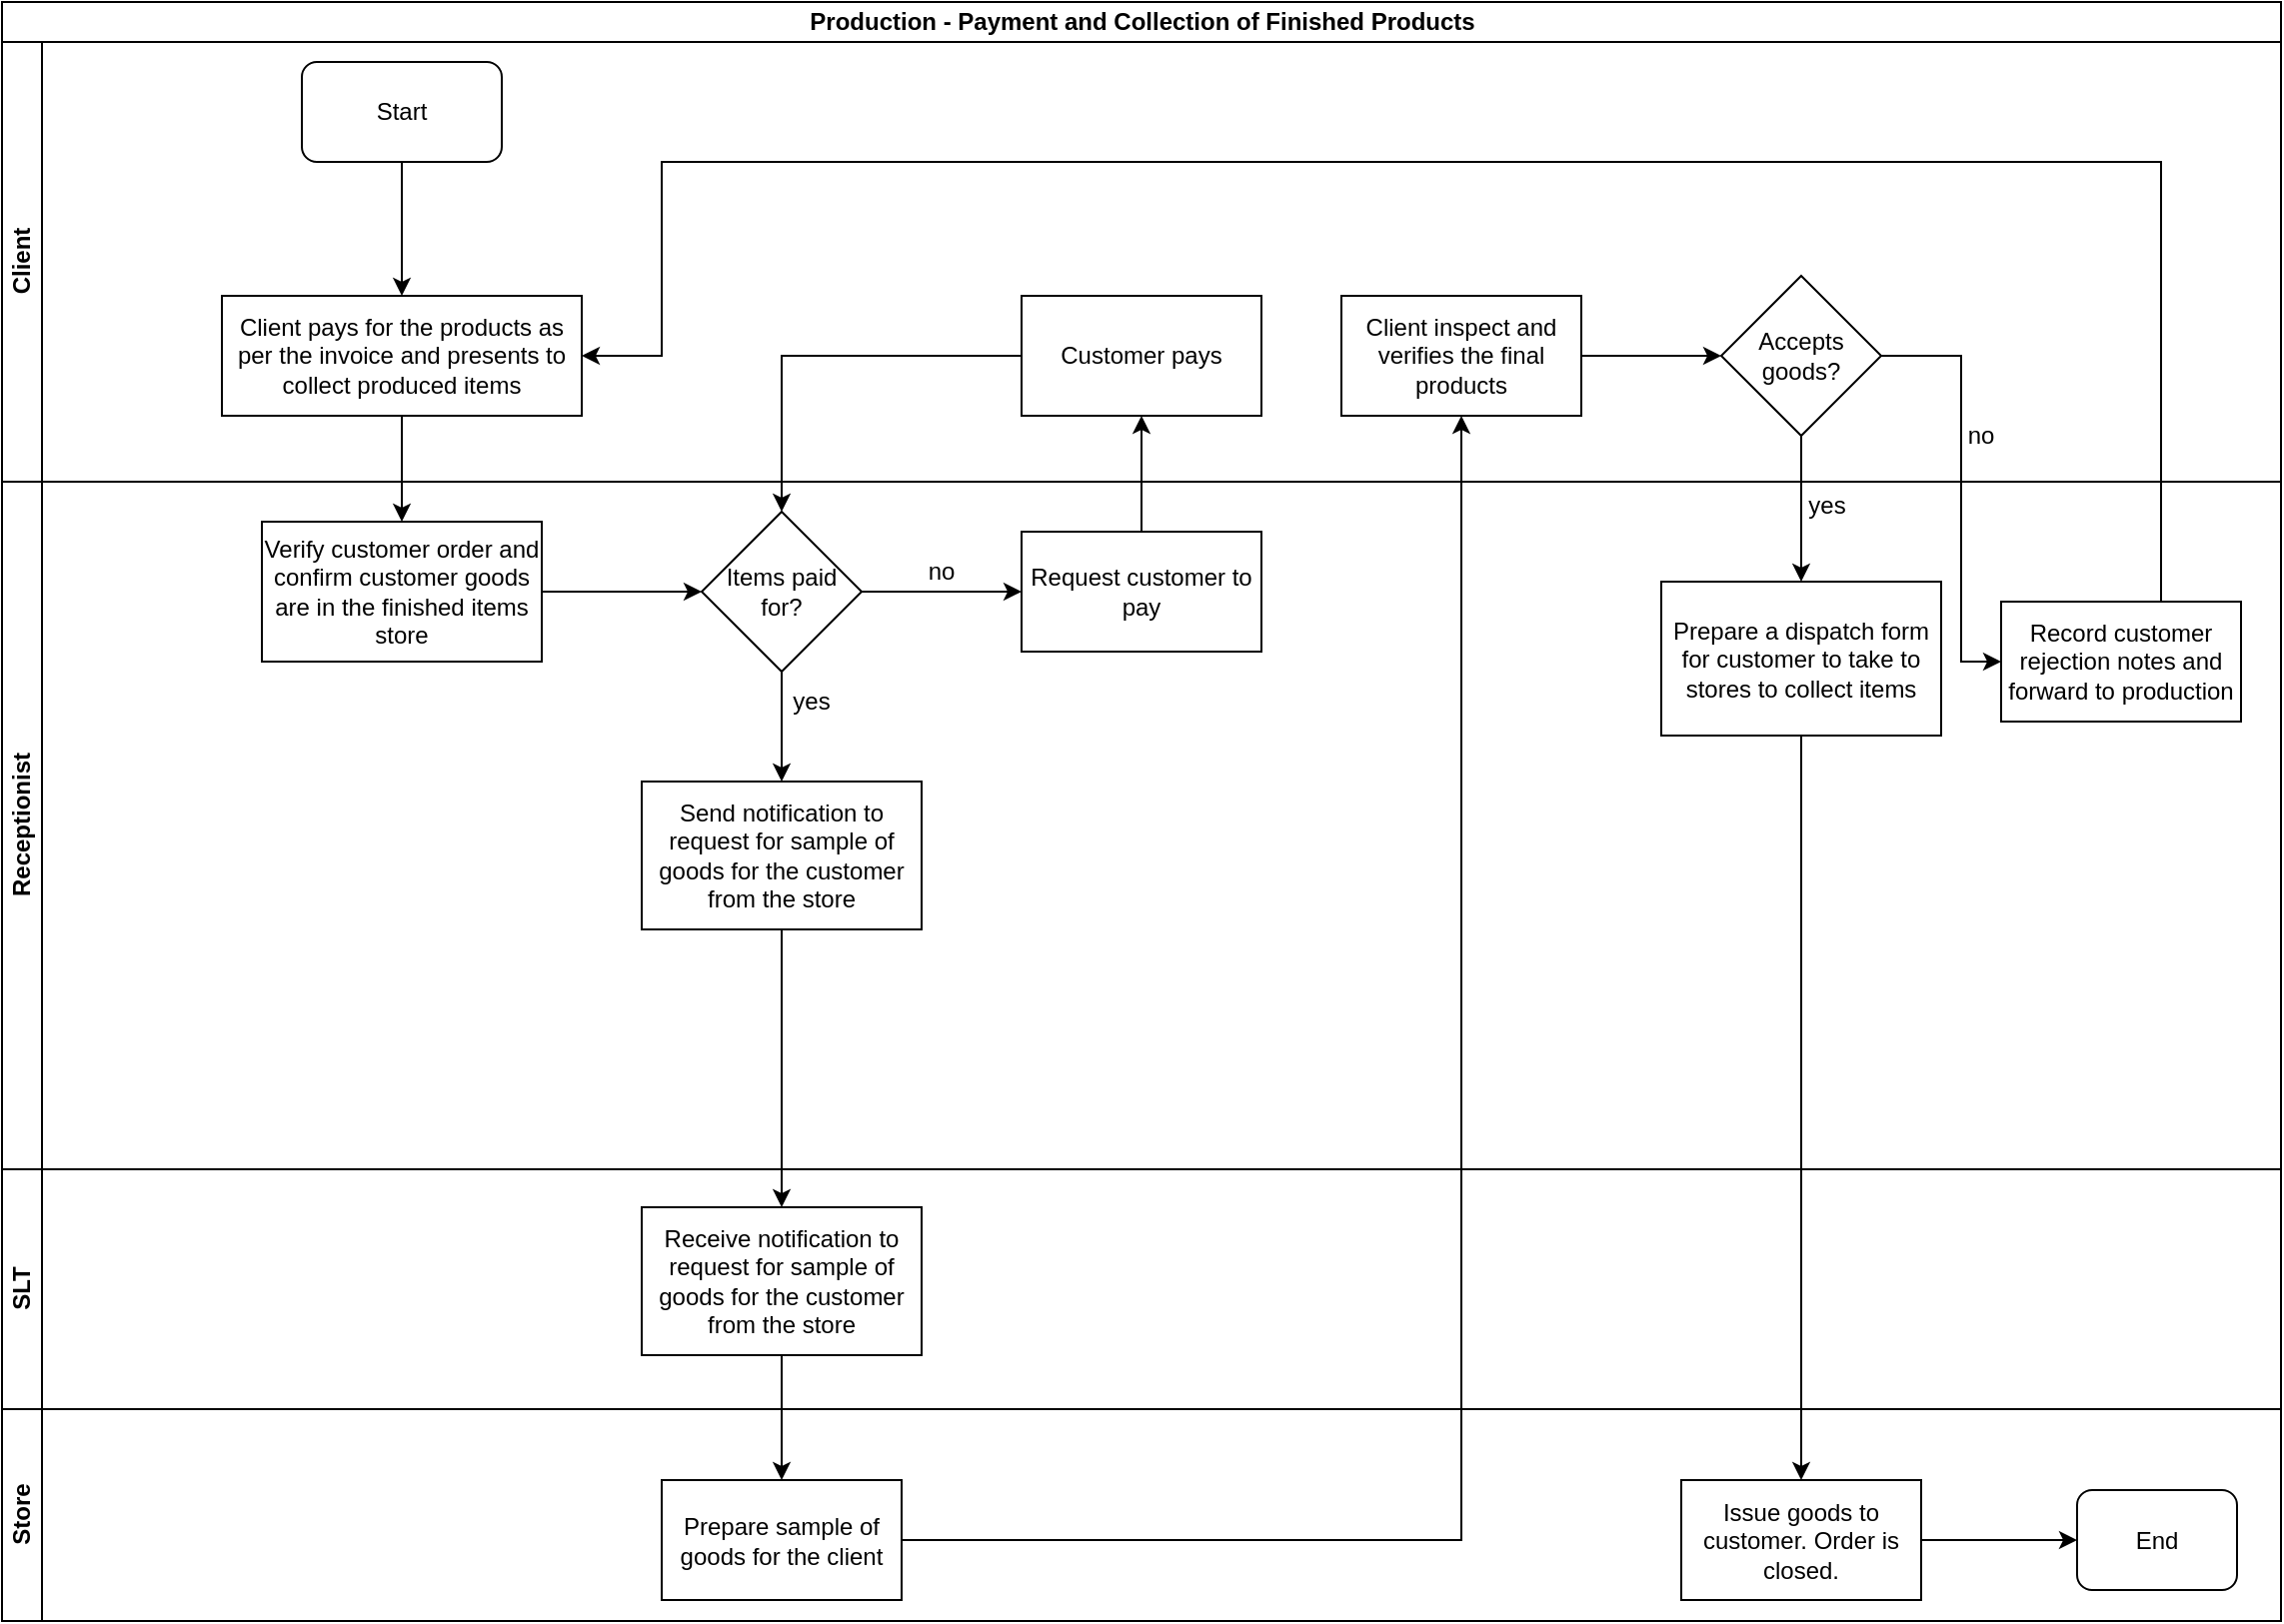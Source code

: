 <mxfile version="13.10.6" type="github">
  <diagram id="sDaHL3oUhYIQM5YOXVi2" name="Page-1">
    <mxGraphModel dx="1038" dy="547" grid="1" gridSize="10" guides="1" tooltips="1" connect="1" arrows="1" fold="1" page="1" pageScale="1" pageWidth="1169" pageHeight="827" math="0" shadow="0">
      <root>
        <mxCell id="0" />
        <mxCell id="1" parent="0" />
        <mxCell id="QtgEVoFr9BnThGwDQ1Jx-1" value="Production - Payment and Collection of Finished Products" style="swimlane;html=1;childLayout=stackLayout;resizeParent=1;resizeParentMax=0;horizontal=1;startSize=20;horizontalStack=0;" parent="1" vertex="1">
          <mxGeometry x="20" y="10" width="1140" height="810" as="geometry" />
        </mxCell>
        <mxCell id="QtgEVoFr9BnThGwDQ1Jx-2" value="Client" style="swimlane;html=1;startSize=20;horizontal=0;" parent="QtgEVoFr9BnThGwDQ1Jx-1" vertex="1">
          <mxGeometry y="20" width="1140" height="220" as="geometry" />
        </mxCell>
        <mxCell id="QtgEVoFr9BnThGwDQ1Jx-6" value="Start" style="rounded=1;whiteSpace=wrap;html=1;" parent="QtgEVoFr9BnThGwDQ1Jx-2" vertex="1">
          <mxGeometry x="150" y="10" width="100" height="50" as="geometry" />
        </mxCell>
        <mxCell id="QtgEVoFr9BnThGwDQ1Jx-9" value="Client pays for the products as per the invoice and presents to collect produced items" style="rounded=0;whiteSpace=wrap;html=1;" parent="QtgEVoFr9BnThGwDQ1Jx-2" vertex="1">
          <mxGeometry x="110" y="127" width="180" height="60" as="geometry" />
        </mxCell>
        <mxCell id="QtgEVoFr9BnThGwDQ1Jx-8" value="" style="edgeStyle=orthogonalEdgeStyle;rounded=0;orthogonalLoop=1;jettySize=auto;html=1;entryX=0.5;entryY=0;entryDx=0;entryDy=0;" parent="QtgEVoFr9BnThGwDQ1Jx-2" source="QtgEVoFr9BnThGwDQ1Jx-6" target="QtgEVoFr9BnThGwDQ1Jx-9" edge="1">
          <mxGeometry relative="1" as="geometry">
            <mxPoint x="200" y="135" as="targetPoint" />
          </mxGeometry>
        </mxCell>
        <mxCell id="qshhsQpP-9BkvkcFFcNP-16" value="Customer pays" style="whiteSpace=wrap;html=1;rounded=0;" vertex="1" parent="QtgEVoFr9BnThGwDQ1Jx-2">
          <mxGeometry x="510" y="127" width="120" height="60" as="geometry" />
        </mxCell>
        <mxCell id="qshhsQpP-9BkvkcFFcNP-24" value="no" style="text;html=1;strokeColor=none;fillColor=none;align=center;verticalAlign=middle;whiteSpace=wrap;rounded=0;" vertex="1" parent="QtgEVoFr9BnThGwDQ1Jx-2">
          <mxGeometry x="970" y="187" width="40" height="20" as="geometry" />
        </mxCell>
        <mxCell id="QtgEVoFr9BnThGwDQ1Jx-3" value="Receptionist" style="swimlane;html=1;startSize=20;horizontal=0;" parent="QtgEVoFr9BnThGwDQ1Jx-1" vertex="1">
          <mxGeometry y="240" width="1140" height="344" as="geometry" />
        </mxCell>
        <mxCell id="QtgEVoFr9BnThGwDQ1Jx-10" value="Verify customer order and confirm customer goods are in the finished items store" style="whiteSpace=wrap;html=1;rounded=0;" parent="QtgEVoFr9BnThGwDQ1Jx-3" vertex="1">
          <mxGeometry x="130" y="20" width="140" height="70" as="geometry" />
        </mxCell>
        <mxCell id="qshhsQpP-9BkvkcFFcNP-2" value="Client inspect and verifies the final products" style="whiteSpace=wrap;html=1;rounded=0;" vertex="1" parent="QtgEVoFr9BnThGwDQ1Jx-3">
          <mxGeometry x="670" y="-93" width="120" height="60" as="geometry" />
        </mxCell>
        <mxCell id="qshhsQpP-9BkvkcFFcNP-7" value="" style="edgeStyle=orthogonalEdgeStyle;rounded=0;orthogonalLoop=1;jettySize=auto;html=1;" edge="1" parent="QtgEVoFr9BnThGwDQ1Jx-3" source="qshhsQpP-9BkvkcFFcNP-4" target="qshhsQpP-9BkvkcFFcNP-6">
          <mxGeometry relative="1" as="geometry" />
        </mxCell>
        <mxCell id="qshhsQpP-9BkvkcFFcNP-4" value="Accepts goods?" style="rhombus;whiteSpace=wrap;html=1;rounded=0;" vertex="1" parent="QtgEVoFr9BnThGwDQ1Jx-3">
          <mxGeometry x="860" y="-103" width="80" height="80" as="geometry" />
        </mxCell>
        <mxCell id="qshhsQpP-9BkvkcFFcNP-5" value="" style="edgeStyle=orthogonalEdgeStyle;rounded=0;orthogonalLoop=1;jettySize=auto;html=1;" edge="1" parent="QtgEVoFr9BnThGwDQ1Jx-3" source="qshhsQpP-9BkvkcFFcNP-2" target="qshhsQpP-9BkvkcFFcNP-4">
          <mxGeometry relative="1" as="geometry" />
        </mxCell>
        <mxCell id="QtgEVoFr9BnThGwDQ1Jx-14" value="Request customer to pay" style="whiteSpace=wrap;html=1;rounded=0;" parent="QtgEVoFr9BnThGwDQ1Jx-3" vertex="1">
          <mxGeometry x="510" y="25" width="120" height="60" as="geometry" />
        </mxCell>
        <mxCell id="QtgEVoFr9BnThGwDQ1Jx-16" value="no" style="text;html=1;strokeColor=none;fillColor=none;align=center;verticalAlign=middle;whiteSpace=wrap;rounded=0;" parent="QtgEVoFr9BnThGwDQ1Jx-3" vertex="1">
          <mxGeometry x="450" y="35" width="40" height="20" as="geometry" />
        </mxCell>
        <mxCell id="qshhsQpP-9BkvkcFFcNP-1" value="yes" style="text;html=1;strokeColor=none;fillColor=none;align=center;verticalAlign=middle;whiteSpace=wrap;rounded=0;" vertex="1" parent="QtgEVoFr9BnThGwDQ1Jx-3">
          <mxGeometry x="385" y="100" width="40" height="20" as="geometry" />
        </mxCell>
        <mxCell id="QtgEVoFr9BnThGwDQ1Jx-17" value="Send notification to request for sample of goods for the customer from the store" style="whiteSpace=wrap;html=1;rounded=0;" parent="QtgEVoFr9BnThGwDQ1Jx-3" vertex="1">
          <mxGeometry x="320" y="150" width="140" height="74" as="geometry" />
        </mxCell>
        <mxCell id="QtgEVoFr9BnThGwDQ1Jx-15" value="" style="edgeStyle=orthogonalEdgeStyle;rounded=0;orthogonalLoop=1;jettySize=auto;html=1;" parent="QtgEVoFr9BnThGwDQ1Jx-3" source="QtgEVoFr9BnThGwDQ1Jx-12" target="QtgEVoFr9BnThGwDQ1Jx-14" edge="1">
          <mxGeometry relative="1" as="geometry" />
        </mxCell>
        <mxCell id="QtgEVoFr9BnThGwDQ1Jx-18" value="" style="edgeStyle=orthogonalEdgeStyle;rounded=0;orthogonalLoop=1;jettySize=auto;html=1;" parent="QtgEVoFr9BnThGwDQ1Jx-3" source="QtgEVoFr9BnThGwDQ1Jx-12" target="QtgEVoFr9BnThGwDQ1Jx-17" edge="1">
          <mxGeometry relative="1" as="geometry" />
        </mxCell>
        <mxCell id="QtgEVoFr9BnThGwDQ1Jx-12" value="Items paid for?" style="rhombus;whiteSpace=wrap;html=1;rounded=0;" parent="QtgEVoFr9BnThGwDQ1Jx-3" vertex="1">
          <mxGeometry x="350" y="15" width="80" height="80" as="geometry" />
        </mxCell>
        <mxCell id="QtgEVoFr9BnThGwDQ1Jx-13" value="" style="edgeStyle=orthogonalEdgeStyle;rounded=0;orthogonalLoop=1;jettySize=auto;html=1;" parent="QtgEVoFr9BnThGwDQ1Jx-3" source="QtgEVoFr9BnThGwDQ1Jx-10" target="QtgEVoFr9BnThGwDQ1Jx-12" edge="1">
          <mxGeometry relative="1" as="geometry" />
        </mxCell>
        <mxCell id="qshhsQpP-9BkvkcFFcNP-6" value="Prepare a dispatch form for customer to take to stores to collect items" style="whiteSpace=wrap;html=1;rounded=0;" vertex="1" parent="QtgEVoFr9BnThGwDQ1Jx-3">
          <mxGeometry x="830" y="50" width="140" height="77" as="geometry" />
        </mxCell>
        <mxCell id="qshhsQpP-9BkvkcFFcNP-15" value="yes" style="text;html=1;strokeColor=none;fillColor=none;align=center;verticalAlign=middle;whiteSpace=wrap;rounded=0;" vertex="1" parent="QtgEVoFr9BnThGwDQ1Jx-3">
          <mxGeometry x="893" y="2" width="40" height="20" as="geometry" />
        </mxCell>
        <mxCell id="qshhsQpP-9BkvkcFFcNP-20" value="Record customer rejection notes and forward to production" style="whiteSpace=wrap;html=1;rounded=0;" vertex="1" parent="QtgEVoFr9BnThGwDQ1Jx-3">
          <mxGeometry x="1000" y="60" width="120" height="60" as="geometry" />
        </mxCell>
        <mxCell id="qshhsQpP-9BkvkcFFcNP-21" value="" style="edgeStyle=orthogonalEdgeStyle;rounded=0;orthogonalLoop=1;jettySize=auto;html=1;" edge="1" parent="QtgEVoFr9BnThGwDQ1Jx-3" source="qshhsQpP-9BkvkcFFcNP-4" target="qshhsQpP-9BkvkcFFcNP-20">
          <mxGeometry relative="1" as="geometry">
            <Array as="points">
              <mxPoint x="980" y="-63" />
              <mxPoint x="980" y="90" />
            </Array>
          </mxGeometry>
        </mxCell>
        <mxCell id="QtgEVoFr9BnThGwDQ1Jx-4" value="SLT" style="swimlane;html=1;startSize=20;horizontal=0;" parent="QtgEVoFr9BnThGwDQ1Jx-1" vertex="1">
          <mxGeometry y="584" width="1140" height="120" as="geometry" />
        </mxCell>
        <mxCell id="QtgEVoFr9BnThGwDQ1Jx-20" value="Receive notification to request for sample of goods for the customer from the store" style="whiteSpace=wrap;html=1;rounded=0;" parent="QtgEVoFr9BnThGwDQ1Jx-4" vertex="1">
          <mxGeometry x="320" y="19" width="140" height="74" as="geometry" />
        </mxCell>
        <mxCell id="QtgEVoFr9BnThGwDQ1Jx-11" value="" style="edgeStyle=orthogonalEdgeStyle;rounded=0;orthogonalLoop=1;jettySize=auto;html=1;" parent="QtgEVoFr9BnThGwDQ1Jx-1" source="QtgEVoFr9BnThGwDQ1Jx-9" target="QtgEVoFr9BnThGwDQ1Jx-10" edge="1">
          <mxGeometry relative="1" as="geometry" />
        </mxCell>
        <mxCell id="QtgEVoFr9BnThGwDQ1Jx-19" value="Store" style="swimlane;html=1;startSize=20;horizontal=0;" parent="QtgEVoFr9BnThGwDQ1Jx-1" vertex="1">
          <mxGeometry y="704" width="1140" height="106" as="geometry" />
        </mxCell>
        <mxCell id="qshhsQpP-9BkvkcFFcNP-10" value="Prepare sample of goods for the client" style="whiteSpace=wrap;html=1;rounded=0;" vertex="1" parent="QtgEVoFr9BnThGwDQ1Jx-19">
          <mxGeometry x="330" y="35.5" width="120" height="60" as="geometry" />
        </mxCell>
        <mxCell id="qshhsQpP-9BkvkcFFcNP-8" value="Issue goods to customer. Order is closed." style="whiteSpace=wrap;html=1;rounded=0;" vertex="1" parent="QtgEVoFr9BnThGwDQ1Jx-19">
          <mxGeometry x="840" y="35.5" width="120" height="60" as="geometry" />
        </mxCell>
        <mxCell id="qshhsQpP-9BkvkcFFcNP-14" value="End" style="rounded=1;whiteSpace=wrap;html=1;" vertex="1" parent="QtgEVoFr9BnThGwDQ1Jx-19">
          <mxGeometry x="1038" y="40.5" width="80" height="50" as="geometry" />
        </mxCell>
        <mxCell id="qshhsQpP-9BkvkcFFcNP-13" value="" style="edgeStyle=orthogonalEdgeStyle;rounded=0;orthogonalLoop=1;jettySize=auto;html=1;entryX=0;entryY=0.5;entryDx=0;entryDy=0;" edge="1" parent="QtgEVoFr9BnThGwDQ1Jx-19" source="qshhsQpP-9BkvkcFFcNP-8" target="qshhsQpP-9BkvkcFFcNP-14">
          <mxGeometry relative="1" as="geometry">
            <mxPoint x="1040" y="65.5" as="targetPoint" />
          </mxGeometry>
        </mxCell>
        <mxCell id="qshhsQpP-9BkvkcFFcNP-9" value="" style="edgeStyle=orthogonalEdgeStyle;rounded=0;orthogonalLoop=1;jettySize=auto;html=1;" edge="1" parent="QtgEVoFr9BnThGwDQ1Jx-1" source="qshhsQpP-9BkvkcFFcNP-6" target="qshhsQpP-9BkvkcFFcNP-8">
          <mxGeometry relative="1" as="geometry" />
        </mxCell>
        <mxCell id="QtgEVoFr9BnThGwDQ1Jx-22" value="" style="edgeStyle=orthogonalEdgeStyle;rounded=0;orthogonalLoop=1;jettySize=auto;html=1;entryX=0.5;entryY=0;entryDx=0;entryDy=0;" parent="QtgEVoFr9BnThGwDQ1Jx-1" source="QtgEVoFr9BnThGwDQ1Jx-17" target="QtgEVoFr9BnThGwDQ1Jx-20" edge="1">
          <mxGeometry relative="1" as="geometry">
            <mxPoint x="390" y="551" as="targetPoint" />
          </mxGeometry>
        </mxCell>
        <mxCell id="qshhsQpP-9BkvkcFFcNP-3" value="" style="edgeStyle=orthogonalEdgeStyle;rounded=0;orthogonalLoop=1;jettySize=auto;html=1;exitX=1;exitY=0.5;exitDx=0;exitDy=0;" edge="1" parent="QtgEVoFr9BnThGwDQ1Jx-1" source="qshhsQpP-9BkvkcFFcNP-10" target="qshhsQpP-9BkvkcFFcNP-2">
          <mxGeometry relative="1" as="geometry" />
        </mxCell>
        <mxCell id="qshhsQpP-9BkvkcFFcNP-11" value="" style="edgeStyle=orthogonalEdgeStyle;rounded=0;orthogonalLoop=1;jettySize=auto;html=1;" edge="1" parent="QtgEVoFr9BnThGwDQ1Jx-1" source="QtgEVoFr9BnThGwDQ1Jx-20" target="qshhsQpP-9BkvkcFFcNP-10">
          <mxGeometry relative="1" as="geometry" />
        </mxCell>
        <mxCell id="qshhsQpP-9BkvkcFFcNP-17" value="" style="edgeStyle=orthogonalEdgeStyle;rounded=0;orthogonalLoop=1;jettySize=auto;html=1;" edge="1" parent="QtgEVoFr9BnThGwDQ1Jx-1" source="QtgEVoFr9BnThGwDQ1Jx-14" target="qshhsQpP-9BkvkcFFcNP-16">
          <mxGeometry relative="1" as="geometry" />
        </mxCell>
        <mxCell id="qshhsQpP-9BkvkcFFcNP-19" value="" style="edgeStyle=orthogonalEdgeStyle;rounded=0;orthogonalLoop=1;jettySize=auto;html=1;entryX=0.5;entryY=0;entryDx=0;entryDy=0;" edge="1" parent="QtgEVoFr9BnThGwDQ1Jx-1" source="qshhsQpP-9BkvkcFFcNP-16" target="QtgEVoFr9BnThGwDQ1Jx-12">
          <mxGeometry relative="1" as="geometry">
            <mxPoint x="430" y="155" as="targetPoint" />
          </mxGeometry>
        </mxCell>
        <mxCell id="qshhsQpP-9BkvkcFFcNP-23" value="" style="edgeStyle=orthogonalEdgeStyle;rounded=0;orthogonalLoop=1;jettySize=auto;html=1;entryX=1;entryY=0.5;entryDx=0;entryDy=0;" edge="1" parent="QtgEVoFr9BnThGwDQ1Jx-1" source="qshhsQpP-9BkvkcFFcNP-20" target="QtgEVoFr9BnThGwDQ1Jx-9">
          <mxGeometry relative="1" as="geometry">
            <mxPoint x="1200" y="330" as="targetPoint" />
            <Array as="points">
              <mxPoint x="1080" y="80" />
              <mxPoint x="330" y="80" />
              <mxPoint x="330" y="177" />
            </Array>
          </mxGeometry>
        </mxCell>
      </root>
    </mxGraphModel>
  </diagram>
</mxfile>
